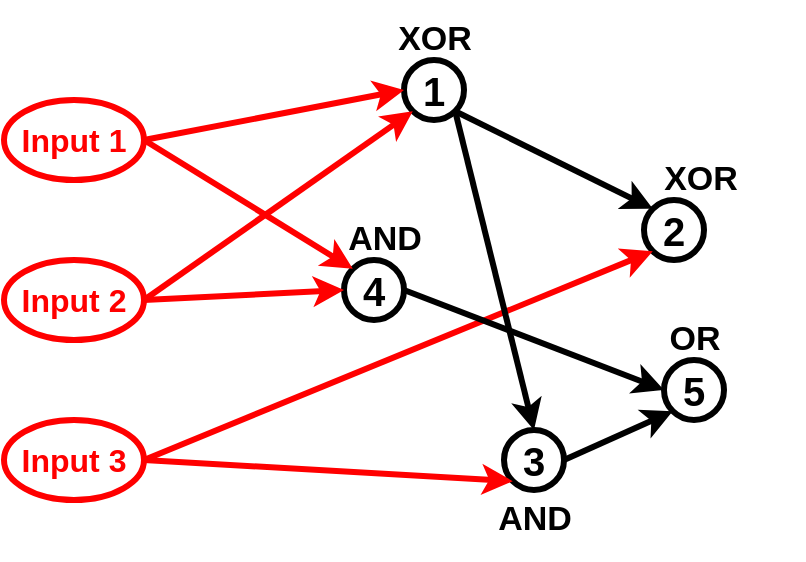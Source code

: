 <mxfile version="14.2.7" type="github">
  <diagram id="qgwK5_DqR2f5LnNpKZAi" name="Page-1">
    <mxGraphModel dx="782" dy="437" grid="1" gridSize="10" guides="1" tooltips="1" connect="1" arrows="1" fold="1" page="1" pageScale="1" pageWidth="827" pageHeight="1169" math="0" shadow="0">
      <root>
        <mxCell id="0" />
        <mxCell id="1" parent="0" />
        <mxCell id="asiVDEopr5_1Zku2pjCG-1" value="Input 1" style="ellipse;whiteSpace=wrap;html=1;fillColor=none;strokeColor=#FF0000;fontStyle=1;fontSize=16;fontColor=#FF0000;strokeWidth=3;" vertex="1" parent="1">
          <mxGeometry x="60" y="130" width="70" height="40" as="geometry" />
        </mxCell>
        <mxCell id="asiVDEopr5_1Zku2pjCG-2" value="Input 2" style="ellipse;whiteSpace=wrap;html=1;strokeColor=#FF0000;strokeWidth=3;fillColor=none;fontSize=16;fontColor=#FF0000;fontStyle=1" vertex="1" parent="1">
          <mxGeometry x="60" y="210" width="70" height="40" as="geometry" />
        </mxCell>
        <mxCell id="asiVDEopr5_1Zku2pjCG-3" value="Input 3" style="ellipse;whiteSpace=wrap;html=1;strokeColor=#FF0000;strokeWidth=3;fillColor=none;fontSize=16;fontColor=#FF0000;fontStyle=1" vertex="1" parent="1">
          <mxGeometry x="60" y="290" width="70" height="40" as="geometry" />
        </mxCell>
        <mxCell id="asiVDEopr5_1Zku2pjCG-4" value="1" style="ellipse;whiteSpace=wrap;html=1;aspect=fixed;strokeWidth=3;fillColor=none;fontSize=20;fontStyle=1" vertex="1" parent="1">
          <mxGeometry x="260" y="110" width="30" height="30" as="geometry" />
        </mxCell>
        <mxCell id="asiVDEopr5_1Zku2pjCG-5" value="" style="endArrow=classic;html=1;fontSize=20;fontColor=#FF0000;strokeColor=#FF0000;exitX=1;exitY=0.5;exitDx=0;exitDy=0;entryX=0;entryY=0.5;entryDx=0;entryDy=0;strokeWidth=3;" edge="1" parent="1" source="asiVDEopr5_1Zku2pjCG-1" target="asiVDEopr5_1Zku2pjCG-4">
          <mxGeometry width="50" height="50" relative="1" as="geometry">
            <mxPoint x="380" y="250" as="sourcePoint" />
            <mxPoint x="430" y="200" as="targetPoint" />
          </mxGeometry>
        </mxCell>
        <mxCell id="asiVDEopr5_1Zku2pjCG-6" value="" style="endArrow=classic;html=1;strokeColor=#FF0000;strokeWidth=3;fontSize=20;fontColor=#FF0000;exitX=1;exitY=0.5;exitDx=0;exitDy=0;entryX=0;entryY=1;entryDx=0;entryDy=0;" edge="1" parent="1" source="asiVDEopr5_1Zku2pjCG-2" target="asiVDEopr5_1Zku2pjCG-4">
          <mxGeometry width="50" height="50" relative="1" as="geometry">
            <mxPoint x="380" y="250" as="sourcePoint" />
            <mxPoint x="430" y="200" as="targetPoint" />
          </mxGeometry>
        </mxCell>
        <mxCell id="asiVDEopr5_1Zku2pjCG-7" value="4" style="ellipse;whiteSpace=wrap;html=1;aspect=fixed;strokeColor=#000000;strokeWidth=3;fillColor=none;fontSize=20;fontStyle=1" vertex="1" parent="1">
          <mxGeometry x="230" y="210" width="30" height="30" as="geometry" />
        </mxCell>
        <mxCell id="asiVDEopr5_1Zku2pjCG-8" value="" style="endArrow=classic;html=1;strokeColor=#FF0000;strokeWidth=3;fontSize=20;fontColor=#000000;exitX=1;exitY=0.5;exitDx=0;exitDy=0;entryX=0;entryY=0;entryDx=0;entryDy=0;" edge="1" parent="1" source="asiVDEopr5_1Zku2pjCG-1" target="asiVDEopr5_1Zku2pjCG-7">
          <mxGeometry width="50" height="50" relative="1" as="geometry">
            <mxPoint x="380" y="250" as="sourcePoint" />
            <mxPoint x="430" y="200" as="targetPoint" />
          </mxGeometry>
        </mxCell>
        <mxCell id="asiVDEopr5_1Zku2pjCG-9" value="" style="endArrow=classic;html=1;strokeColor=#FF0000;strokeWidth=3;fontSize=20;fontColor=#000000;exitX=1;exitY=0.5;exitDx=0;exitDy=0;entryX=0;entryY=0.5;entryDx=0;entryDy=0;" edge="1" parent="1" source="asiVDEopr5_1Zku2pjCG-2" target="asiVDEopr5_1Zku2pjCG-7">
          <mxGeometry width="50" height="50" relative="1" as="geometry">
            <mxPoint x="380" y="250" as="sourcePoint" />
            <mxPoint x="430" y="200" as="targetPoint" />
          </mxGeometry>
        </mxCell>
        <mxCell id="asiVDEopr5_1Zku2pjCG-10" value="3" style="ellipse;whiteSpace=wrap;html=1;aspect=fixed;strokeColor=#000000;strokeWidth=3;fillColor=none;fontSize=20;fontColor=#000000;fontStyle=1" vertex="1" parent="1">
          <mxGeometry x="310" y="295" width="30" height="30" as="geometry" />
        </mxCell>
        <mxCell id="asiVDEopr5_1Zku2pjCG-11" value="" style="endArrow=classic;html=1;strokeColor=#FF0000;strokeWidth=3;fontSize=20;fontColor=#000000;exitX=1;exitY=0.5;exitDx=0;exitDy=0;entryX=0;entryY=1;entryDx=0;entryDy=0;" edge="1" parent="1" source="asiVDEopr5_1Zku2pjCG-3" target="asiVDEopr5_1Zku2pjCG-10">
          <mxGeometry width="50" height="50" relative="1" as="geometry">
            <mxPoint x="380" y="250" as="sourcePoint" />
            <mxPoint x="430" y="200" as="targetPoint" />
          </mxGeometry>
        </mxCell>
        <mxCell id="asiVDEopr5_1Zku2pjCG-12" value="2" style="ellipse;whiteSpace=wrap;html=1;aspect=fixed;strokeColor=#000000;strokeWidth=3;fillColor=none;fontSize=20;fontColor=#000000;fontStyle=1" vertex="1" parent="1">
          <mxGeometry x="380" y="180" width="30" height="30" as="geometry" />
        </mxCell>
        <mxCell id="asiVDEopr5_1Zku2pjCG-13" value="" style="endArrow=classic;html=1;strokeColor=#FF0000;strokeWidth=3;fontSize=20;fontColor=#000000;entryX=0;entryY=1;entryDx=0;entryDy=0;exitX=1;exitY=0.5;exitDx=0;exitDy=0;" edge="1" parent="1" source="asiVDEopr5_1Zku2pjCG-3" target="asiVDEopr5_1Zku2pjCG-12">
          <mxGeometry width="50" height="50" relative="1" as="geometry">
            <mxPoint x="130" y="350" as="sourcePoint" />
            <mxPoint x="430" y="200" as="targetPoint" />
          </mxGeometry>
        </mxCell>
        <mxCell id="asiVDEopr5_1Zku2pjCG-14" value="" style="endArrow=classic;html=1;strokeWidth=3;fontSize=20;fontColor=#000000;exitX=1;exitY=1;exitDx=0;exitDy=0;entryX=0;entryY=0;entryDx=0;entryDy=0;" edge="1" parent="1" source="asiVDEopr5_1Zku2pjCG-4" target="asiVDEopr5_1Zku2pjCG-12">
          <mxGeometry width="50" height="50" relative="1" as="geometry">
            <mxPoint x="380" y="250" as="sourcePoint" />
            <mxPoint x="384" y="170" as="targetPoint" />
          </mxGeometry>
        </mxCell>
        <mxCell id="asiVDEopr5_1Zku2pjCG-15" value="" style="endArrow=classic;html=1;strokeColor=#000000;strokeWidth=3;fontSize=20;fontColor=#000000;exitX=1;exitY=1;exitDx=0;exitDy=0;entryX=0.5;entryY=0;entryDx=0;entryDy=0;" edge="1" parent="1" source="asiVDEopr5_1Zku2pjCG-4" target="asiVDEopr5_1Zku2pjCG-10">
          <mxGeometry width="50" height="50" relative="1" as="geometry">
            <mxPoint x="380" y="250" as="sourcePoint" />
            <mxPoint x="430" y="200" as="targetPoint" />
          </mxGeometry>
        </mxCell>
        <mxCell id="asiVDEopr5_1Zku2pjCG-16" value="5" style="ellipse;whiteSpace=wrap;html=1;aspect=fixed;strokeColor=#000000;strokeWidth=3;fillColor=none;fontSize=20;fontColor=#000000;fontStyle=1" vertex="1" parent="1">
          <mxGeometry x="390" y="260" width="30" height="30" as="geometry" />
        </mxCell>
        <mxCell id="asiVDEopr5_1Zku2pjCG-17" value="" style="endArrow=classic;html=1;strokeColor=#000000;strokeWidth=3;fontSize=20;fontColor=#000000;exitX=1;exitY=0.5;exitDx=0;exitDy=0;entryX=0;entryY=1;entryDx=0;entryDy=0;" edge="1" parent="1" source="asiVDEopr5_1Zku2pjCG-10" target="asiVDEopr5_1Zku2pjCG-16">
          <mxGeometry width="50" height="50" relative="1" as="geometry">
            <mxPoint x="380" y="250" as="sourcePoint" />
            <mxPoint x="430" y="200" as="targetPoint" />
          </mxGeometry>
        </mxCell>
        <mxCell id="asiVDEopr5_1Zku2pjCG-18" value="" style="endArrow=classic;html=1;strokeColor=#000000;strokeWidth=3;fontSize=20;fontColor=#000000;exitX=1;exitY=0.5;exitDx=0;exitDy=0;entryX=0;entryY=0.5;entryDx=0;entryDy=0;" edge="1" parent="1" source="asiVDEopr5_1Zku2pjCG-7" target="asiVDEopr5_1Zku2pjCG-16">
          <mxGeometry width="50" height="50" relative="1" as="geometry">
            <mxPoint x="380" y="250" as="sourcePoint" />
            <mxPoint x="430" y="200" as="targetPoint" />
          </mxGeometry>
        </mxCell>
        <mxCell id="asiVDEopr5_1Zku2pjCG-19" value="XOR" style="text;strokeColor=none;fillColor=none;html=1;fontSize=17;fontStyle=1;verticalAlign=middle;align=center;" vertex="1" parent="1">
          <mxGeometry x="225" y="80" width="100" height="40" as="geometry" />
        </mxCell>
        <mxCell id="asiVDEopr5_1Zku2pjCG-20" value="XOR" style="text;strokeColor=none;fillColor=none;html=1;fontSize=17;fontStyle=1;verticalAlign=middle;align=center;" vertex="1" parent="1">
          <mxGeometry x="355" y="150" width="105" height="40" as="geometry" />
        </mxCell>
        <mxCell id="asiVDEopr5_1Zku2pjCG-21" value="OR" style="text;strokeColor=none;fillColor=none;html=1;fontSize=17;fontStyle=1;verticalAlign=middle;align=center;" vertex="1" parent="1">
          <mxGeometry x="355" y="230" width="100" height="40" as="geometry" />
        </mxCell>
        <mxCell id="asiVDEopr5_1Zku2pjCG-22" value="AND" style="text;strokeColor=none;fillColor=none;html=1;fontSize=17;fontStyle=1;verticalAlign=middle;align=center;" vertex="1" parent="1">
          <mxGeometry x="275" y="320" width="100" height="40" as="geometry" />
        </mxCell>
        <mxCell id="asiVDEopr5_1Zku2pjCG-23" value="AND" style="text;strokeColor=none;fillColor=none;html=1;fontSize=17;fontStyle=1;verticalAlign=middle;align=center;" vertex="1" parent="1">
          <mxGeometry x="200" y="180" width="100" height="40" as="geometry" />
        </mxCell>
      </root>
    </mxGraphModel>
  </diagram>
</mxfile>
